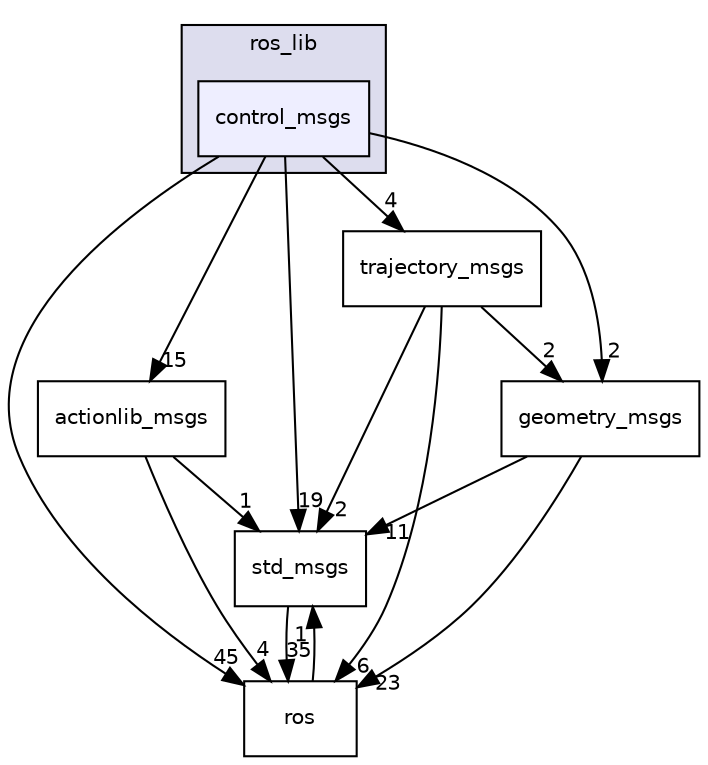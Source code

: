 digraph "control_msgs" {
  compound=true
  node [ fontsize="10", fontname="Helvetica"];
  edge [ labelfontsize="10", labelfontname="Helvetica"];
  subgraph clusterdir_90717b3c677f611b706863d5c86b90c7 {
    graph [ bgcolor="#ddddee", pencolor="black", label="ros_lib" fontname="Helvetica", fontsize="10", URL="dir_90717b3c677f611b706863d5c86b90c7.html"]
  dir_882e7a675a648145cdf6e25eb4ba257f [shape=box, label="control_msgs", style="filled", fillcolor="#eeeeff", pencolor="black", URL="dir_882e7a675a648145cdf6e25eb4ba257f.html"];
  }
  dir_f2816c854eb78437876b58f76ed52aaa [shape=box label="std_msgs" URL="dir_f2816c854eb78437876b58f76ed52aaa.html"];
  dir_493bd94b65b6e76f2f80698607c08c55 [shape=box label="actionlib_msgs" URL="dir_493bd94b65b6e76f2f80698607c08c55.html"];
  dir_5cfa40852cff5e6f0c90369dde4c23a1 [shape=box label="geometry_msgs" URL="dir_5cfa40852cff5e6f0c90369dde4c23a1.html"];
  dir_a8e416d94cb85be55887a3fa8287e9f7 [shape=box label="trajectory_msgs" URL="dir_a8e416d94cb85be55887a3fa8287e9f7.html"];
  dir_74fd674bff593b67d15dde07bcd4f8f8 [shape=box label="ros" URL="dir_74fd674bff593b67d15dde07bcd4f8f8.html"];
  dir_f2816c854eb78437876b58f76ed52aaa->dir_74fd674bff593b67d15dde07bcd4f8f8 [headlabel="35", labeldistance=1.5 headhref="dir_000012_000025.html"];
  dir_493bd94b65b6e76f2f80698607c08c55->dir_f2816c854eb78437876b58f76ed52aaa [headlabel="1", labeldistance=1.5 headhref="dir_000034_000012.html"];
  dir_493bd94b65b6e76f2f80698607c08c55->dir_74fd674bff593b67d15dde07bcd4f8f8 [headlabel="4", labeldistance=1.5 headhref="dir_000034_000025.html"];
  dir_5cfa40852cff5e6f0c90369dde4c23a1->dir_f2816c854eb78437876b58f76ed52aaa [headlabel="11", labeldistance=1.5 headhref="dir_000043_000012.html"];
  dir_5cfa40852cff5e6f0c90369dde4c23a1->dir_74fd674bff593b67d15dde07bcd4f8f8 [headlabel="23", labeldistance=1.5 headhref="dir_000043_000025.html"];
  dir_a8e416d94cb85be55887a3fa8287e9f7->dir_f2816c854eb78437876b58f76ed52aaa [headlabel="2", labeldistance=1.5 headhref="dir_000036_000012.html"];
  dir_a8e416d94cb85be55887a3fa8287e9f7->dir_5cfa40852cff5e6f0c90369dde4c23a1 [headlabel="2", labeldistance=1.5 headhref="dir_000036_000043.html"];
  dir_a8e416d94cb85be55887a3fa8287e9f7->dir_74fd674bff593b67d15dde07bcd4f8f8 [headlabel="6", labeldistance=1.5 headhref="dir_000036_000025.html"];
  dir_882e7a675a648145cdf6e25eb4ba257f->dir_f2816c854eb78437876b58f76ed52aaa [headlabel="19", labeldistance=1.5 headhref="dir_000028_000012.html"];
  dir_882e7a675a648145cdf6e25eb4ba257f->dir_493bd94b65b6e76f2f80698607c08c55 [headlabel="15", labeldistance=1.5 headhref="dir_000028_000034.html"];
  dir_882e7a675a648145cdf6e25eb4ba257f->dir_5cfa40852cff5e6f0c90369dde4c23a1 [headlabel="2", labeldistance=1.5 headhref="dir_000028_000043.html"];
  dir_882e7a675a648145cdf6e25eb4ba257f->dir_a8e416d94cb85be55887a3fa8287e9f7 [headlabel="4", labeldistance=1.5 headhref="dir_000028_000036.html"];
  dir_882e7a675a648145cdf6e25eb4ba257f->dir_74fd674bff593b67d15dde07bcd4f8f8 [headlabel="45", labeldistance=1.5 headhref="dir_000028_000025.html"];
  dir_74fd674bff593b67d15dde07bcd4f8f8->dir_f2816c854eb78437876b58f76ed52aaa [headlabel="1", labeldistance=1.5 headhref="dir_000025_000012.html"];
}

